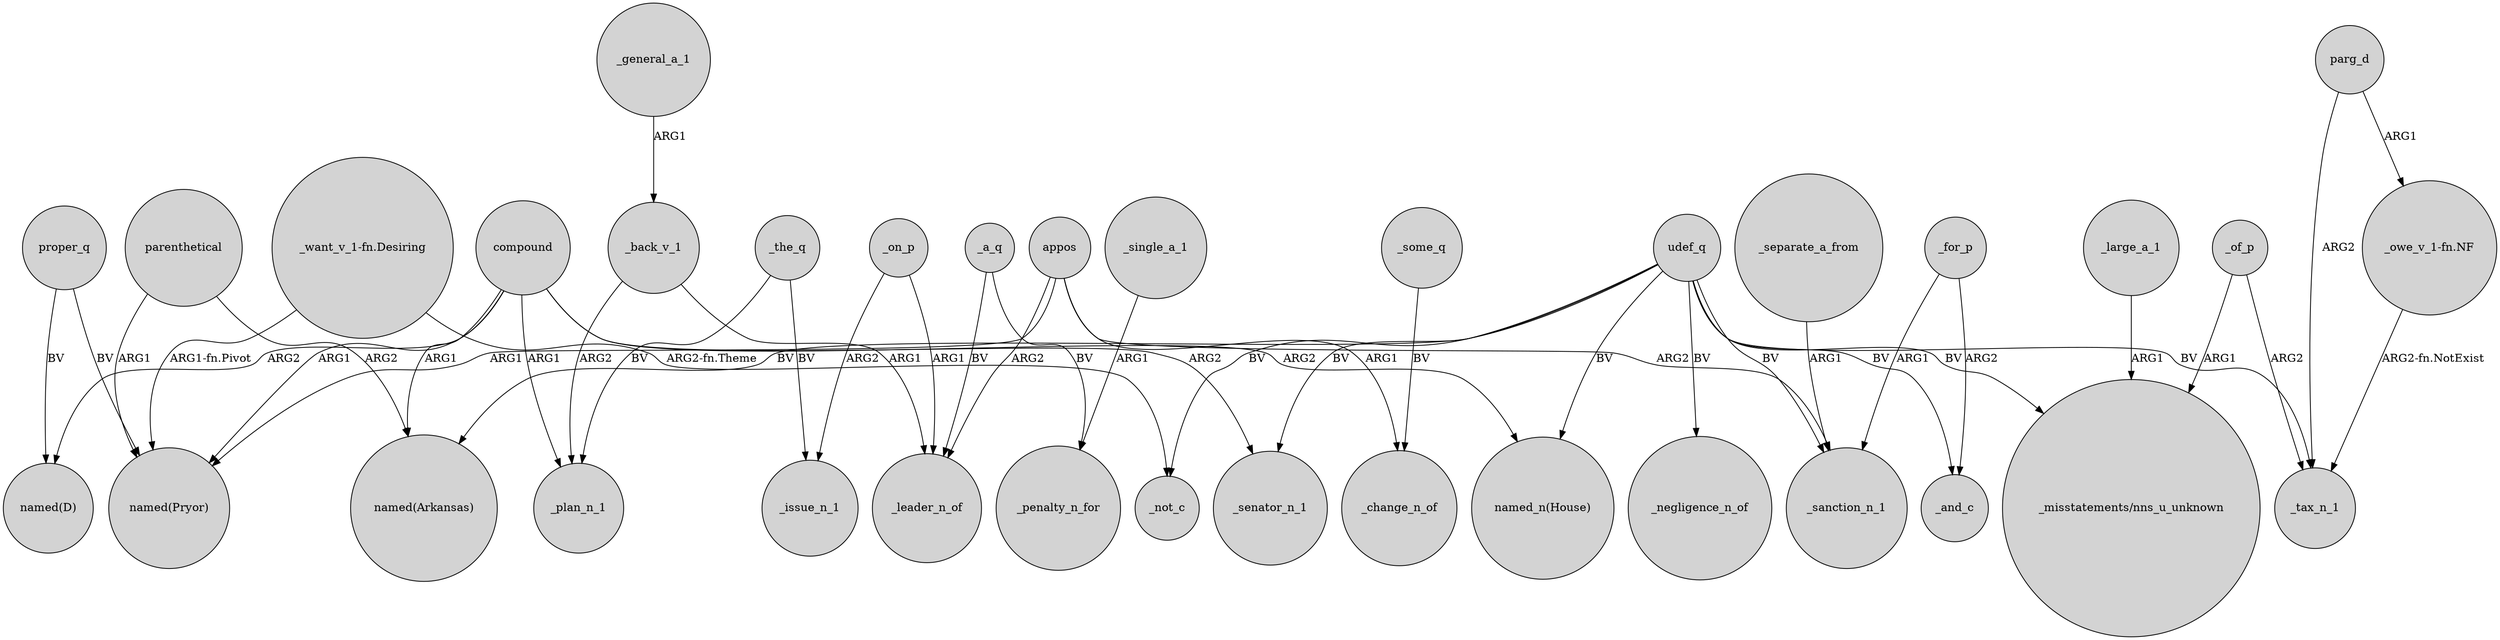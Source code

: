 digraph {
	node [shape=circle style=filled]
	udef_q -> "named_n(House)" [label=BV]
	"_want_v_1-fn.Desiring" -> _not_c [label="ARG2-fn.Theme"]
	_back_v_1 -> _leader_n_of [label=ARG1]
	_a_q -> _penalty_n_for [label=BV]
	udef_q -> _senator_n_1 [label=BV]
	proper_q -> "named(Pryor)" [label=BV]
	_general_a_1 -> _back_v_1 [label=ARG1]
	appos -> _sanction_n_1 [label=ARG2]
	_single_a_1 -> _penalty_n_for [label=ARG1]
	parenthetical -> "named(Arkansas)" [label=ARG2]
	udef_q -> "_misstatements/nns_u_unknown" [label=BV]
	_back_v_1 -> _plan_n_1 [label=ARG2]
	parg_d -> _tax_n_1 [label=ARG2]
	_a_q -> _leader_n_of [label=BV]
	_the_q -> _plan_n_1 [label=BV]
	appos -> _change_n_of [label=ARG1]
	_some_q -> _change_n_of [label=BV]
	udef_q -> _sanction_n_1 [label=BV]
	compound -> _plan_n_1 [label=ARG1]
	compound -> "named(Pryor)" [label=ARG1]
	_for_p -> _and_c [label=ARG2]
	"_want_v_1-fn.Desiring" -> "named(Pryor)" [label="ARG1-fn.Pivot"]
	_for_p -> _sanction_n_1 [label=ARG1]
	_the_q -> _issue_n_1 [label=BV]
	appos -> "named(Pryor)" [label=ARG1]
	"_owe_v_1-fn.NF" -> _tax_n_1 [label="ARG2-fn.NotExist"]
	compound -> "named(Arkansas)" [label=ARG1]
	udef_q -> _negligence_n_of [label=BV]
	udef_q -> "named(Arkansas)" [label=BV]
	udef_q -> _tax_n_1 [label=BV]
	_on_p -> _issue_n_1 [label=ARG2]
	parg_d -> "_owe_v_1-fn.NF" [label=ARG1]
	compound -> _senator_n_1 [label=ARG2]
	appos -> _leader_n_of [label=ARG2]
	compound -> "named(D)" [label=ARG2]
	_separate_a_from -> _sanction_n_1 [label=ARG1]
	compound -> "named_n(House)" [label=ARG2]
	proper_q -> "named(D)" [label=BV]
	_of_p -> _tax_n_1 [label=ARG2]
	udef_q -> _not_c [label=BV]
	_on_p -> _leader_n_of [label=ARG1]
	udef_q -> _and_c [label=BV]
	_of_p -> "_misstatements/nns_u_unknown" [label=ARG1]
	parenthetical -> "named(Pryor)" [label=ARG1]
	_large_a_1 -> "_misstatements/nns_u_unknown" [label=ARG1]
}
